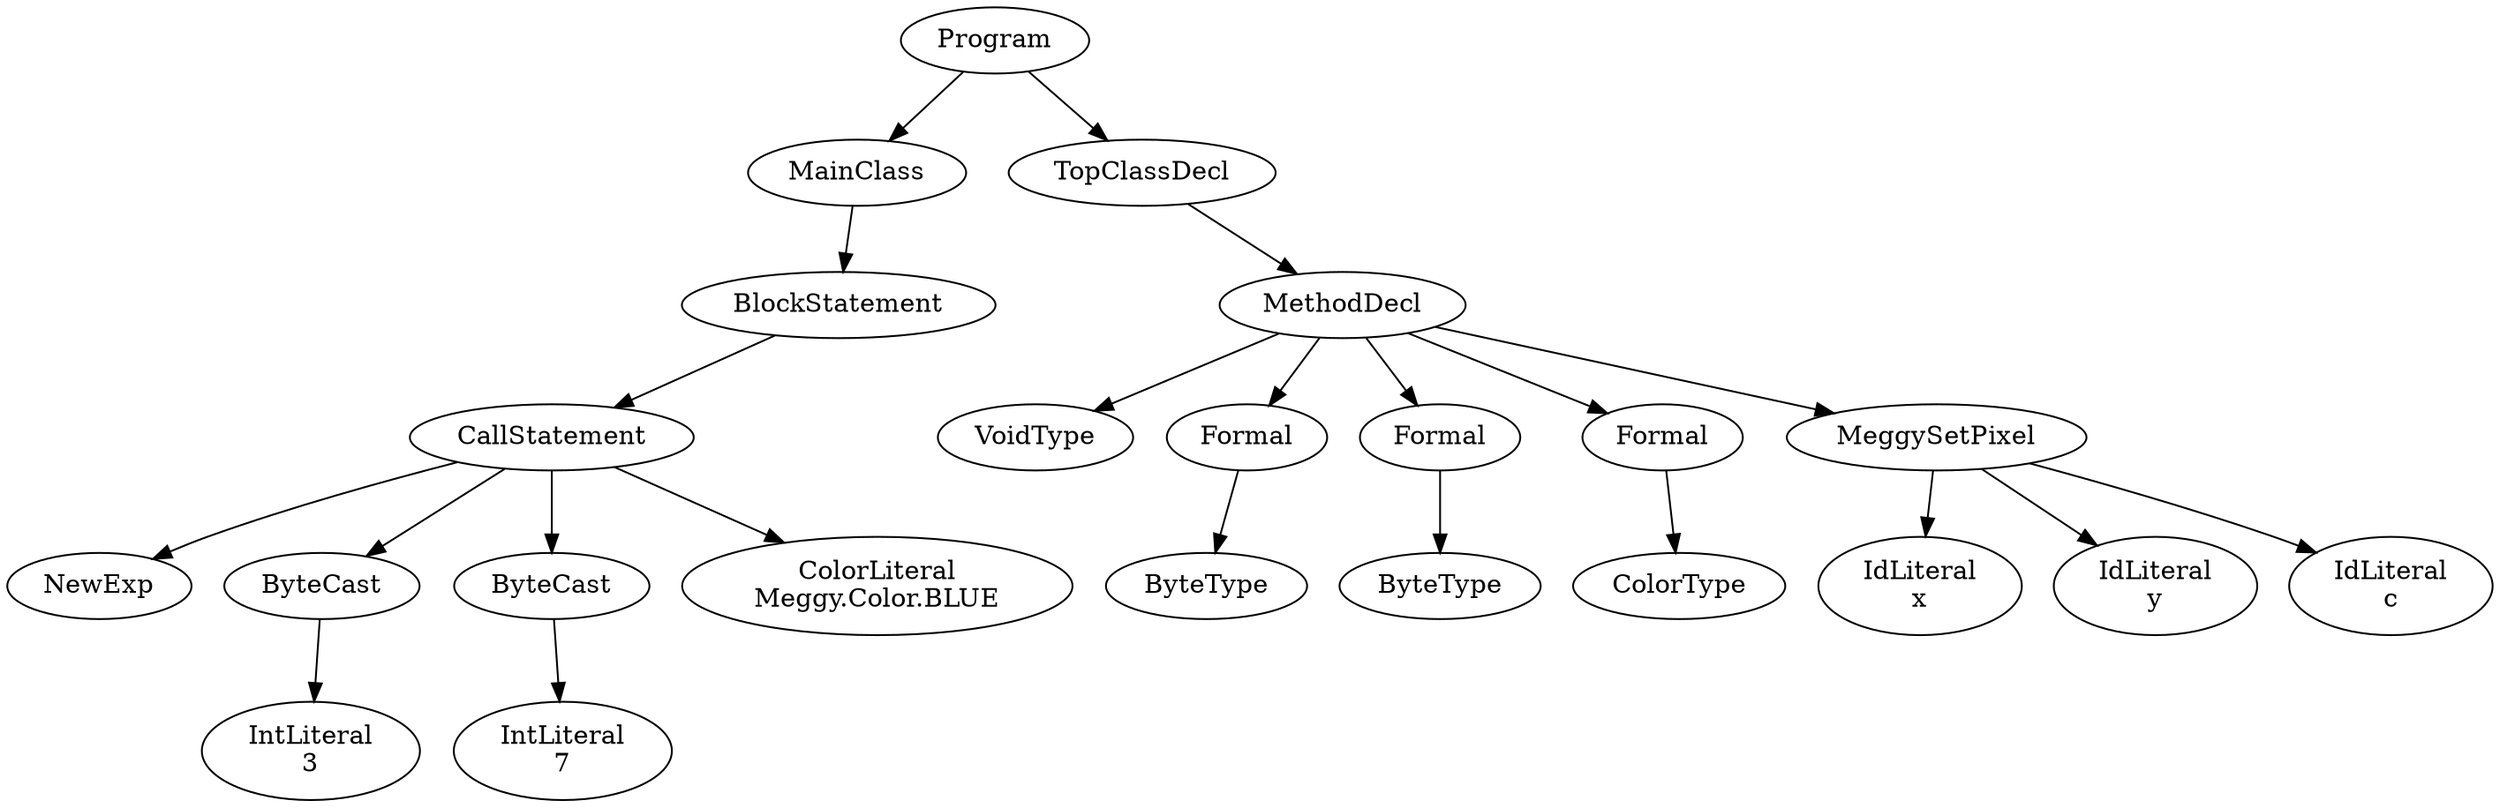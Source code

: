 digraph ASTGraph {
0 [ label="Program" ];
1 [ label="MainClass" ];
0 -> 1
2 [ label="BlockStatement" ];
1 -> 2
3 [ label="CallStatement" ];
2 -> 3
4 [ label="NewExp" ];
3 -> 4
5 [ label="ByteCast" ];
3 -> 5
6 [ label="IntLiteral\n3" ];
5 -> 6
7 [ label="ByteCast" ];
3 -> 7
8 [ label="IntLiteral\n7" ];
7 -> 8
9 [ label="ColorLiteral\nMeggy.Color.BLUE" ];
3 -> 9
10 [ label="TopClassDecl" ];
0 -> 10
11 [ label="MethodDecl" ];
10 -> 11
12 [ label="VoidType" ];
11 -> 12
13 [ label="Formal" ];
11 -> 13
14 [ label="ByteType" ];
13 -> 14
15 [ label="Formal" ];
11 -> 15
16 [ label="ByteType" ];
15 -> 16
17 [ label="Formal" ];
11 -> 17
18 [ label="ColorType" ];
17 -> 18
19 [ label="MeggySetPixel" ];
11 -> 19
20 [ label="IdLiteral\nx" ];
19 -> 20
21 [ label="IdLiteral\ny" ];
19 -> 21
22 [ label="IdLiteral\nc" ];
19 -> 22
}
